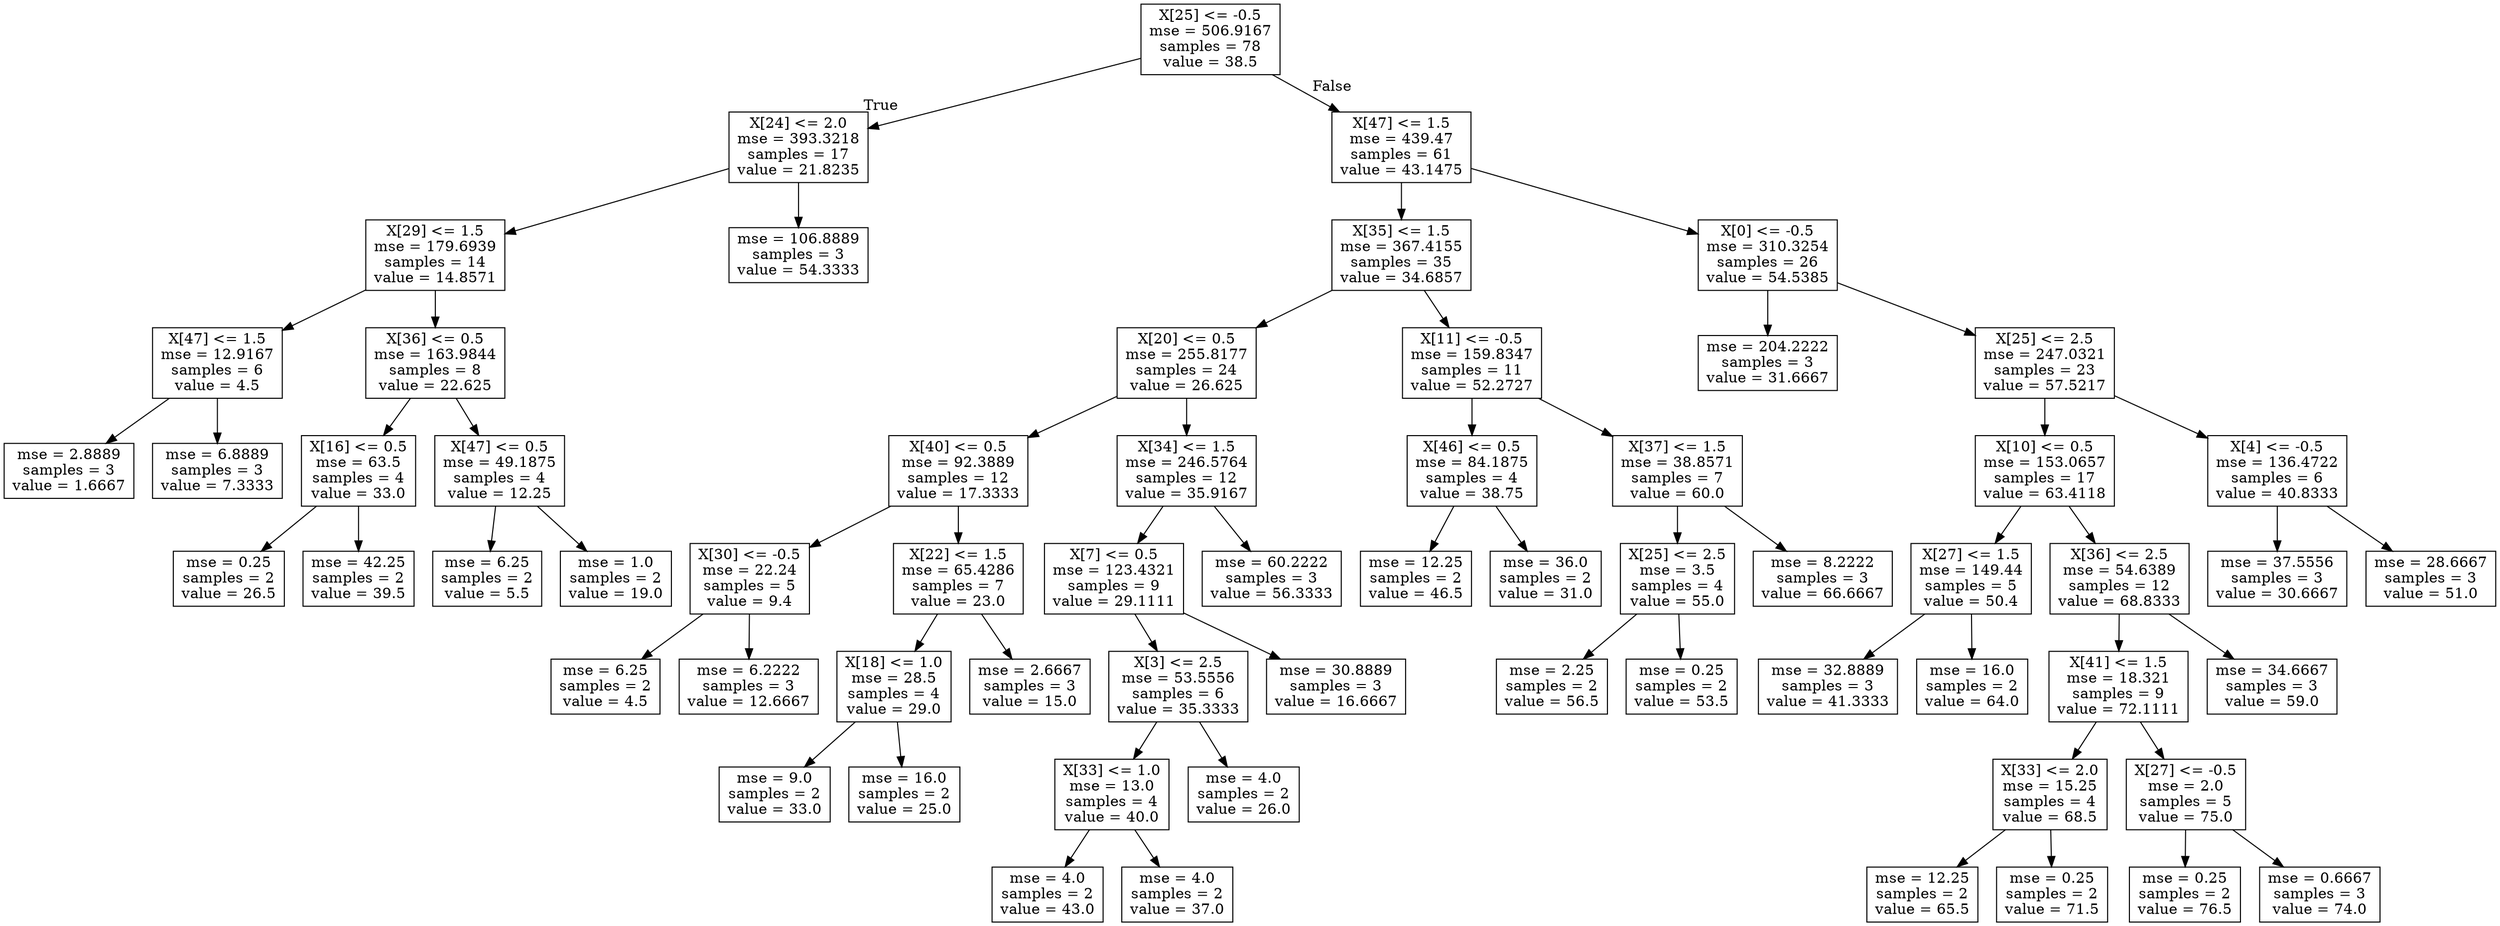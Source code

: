 digraph Tree {
node [shape=box] ;
0 [label="X[25] <= -0.5\nmse = 506.9167\nsamples = 78\nvalue = 38.5"] ;
1 [label="X[24] <= 2.0\nmse = 393.3218\nsamples = 17\nvalue = 21.8235"] ;
0 -> 1 [labeldistance=2.5, labelangle=45, headlabel="True"] ;
2 [label="X[29] <= 1.5\nmse = 179.6939\nsamples = 14\nvalue = 14.8571"] ;
1 -> 2 ;
3 [label="X[47] <= 1.5\nmse = 12.9167\nsamples = 6\nvalue = 4.5"] ;
2 -> 3 ;
4 [label="mse = 2.8889\nsamples = 3\nvalue = 1.6667"] ;
3 -> 4 ;
5 [label="mse = 6.8889\nsamples = 3\nvalue = 7.3333"] ;
3 -> 5 ;
6 [label="X[36] <= 0.5\nmse = 163.9844\nsamples = 8\nvalue = 22.625"] ;
2 -> 6 ;
7 [label="X[16] <= 0.5\nmse = 63.5\nsamples = 4\nvalue = 33.0"] ;
6 -> 7 ;
8 [label="mse = 0.25\nsamples = 2\nvalue = 26.5"] ;
7 -> 8 ;
9 [label="mse = 42.25\nsamples = 2\nvalue = 39.5"] ;
7 -> 9 ;
10 [label="X[47] <= 0.5\nmse = 49.1875\nsamples = 4\nvalue = 12.25"] ;
6 -> 10 ;
11 [label="mse = 6.25\nsamples = 2\nvalue = 5.5"] ;
10 -> 11 ;
12 [label="mse = 1.0\nsamples = 2\nvalue = 19.0"] ;
10 -> 12 ;
13 [label="mse = 106.8889\nsamples = 3\nvalue = 54.3333"] ;
1 -> 13 ;
14 [label="X[47] <= 1.5\nmse = 439.47\nsamples = 61\nvalue = 43.1475"] ;
0 -> 14 [labeldistance=2.5, labelangle=-45, headlabel="False"] ;
15 [label="X[35] <= 1.5\nmse = 367.4155\nsamples = 35\nvalue = 34.6857"] ;
14 -> 15 ;
16 [label="X[20] <= 0.5\nmse = 255.8177\nsamples = 24\nvalue = 26.625"] ;
15 -> 16 ;
17 [label="X[40] <= 0.5\nmse = 92.3889\nsamples = 12\nvalue = 17.3333"] ;
16 -> 17 ;
18 [label="X[30] <= -0.5\nmse = 22.24\nsamples = 5\nvalue = 9.4"] ;
17 -> 18 ;
19 [label="mse = 6.25\nsamples = 2\nvalue = 4.5"] ;
18 -> 19 ;
20 [label="mse = 6.2222\nsamples = 3\nvalue = 12.6667"] ;
18 -> 20 ;
21 [label="X[22] <= 1.5\nmse = 65.4286\nsamples = 7\nvalue = 23.0"] ;
17 -> 21 ;
22 [label="X[18] <= 1.0\nmse = 28.5\nsamples = 4\nvalue = 29.0"] ;
21 -> 22 ;
23 [label="mse = 9.0\nsamples = 2\nvalue = 33.0"] ;
22 -> 23 ;
24 [label="mse = 16.0\nsamples = 2\nvalue = 25.0"] ;
22 -> 24 ;
25 [label="mse = 2.6667\nsamples = 3\nvalue = 15.0"] ;
21 -> 25 ;
26 [label="X[34] <= 1.5\nmse = 246.5764\nsamples = 12\nvalue = 35.9167"] ;
16 -> 26 ;
27 [label="X[7] <= 0.5\nmse = 123.4321\nsamples = 9\nvalue = 29.1111"] ;
26 -> 27 ;
28 [label="X[3] <= 2.5\nmse = 53.5556\nsamples = 6\nvalue = 35.3333"] ;
27 -> 28 ;
29 [label="X[33] <= 1.0\nmse = 13.0\nsamples = 4\nvalue = 40.0"] ;
28 -> 29 ;
30 [label="mse = 4.0\nsamples = 2\nvalue = 43.0"] ;
29 -> 30 ;
31 [label="mse = 4.0\nsamples = 2\nvalue = 37.0"] ;
29 -> 31 ;
32 [label="mse = 4.0\nsamples = 2\nvalue = 26.0"] ;
28 -> 32 ;
33 [label="mse = 30.8889\nsamples = 3\nvalue = 16.6667"] ;
27 -> 33 ;
34 [label="mse = 60.2222\nsamples = 3\nvalue = 56.3333"] ;
26 -> 34 ;
35 [label="X[11] <= -0.5\nmse = 159.8347\nsamples = 11\nvalue = 52.2727"] ;
15 -> 35 ;
36 [label="X[46] <= 0.5\nmse = 84.1875\nsamples = 4\nvalue = 38.75"] ;
35 -> 36 ;
37 [label="mse = 12.25\nsamples = 2\nvalue = 46.5"] ;
36 -> 37 ;
38 [label="mse = 36.0\nsamples = 2\nvalue = 31.0"] ;
36 -> 38 ;
39 [label="X[37] <= 1.5\nmse = 38.8571\nsamples = 7\nvalue = 60.0"] ;
35 -> 39 ;
40 [label="X[25] <= 2.5\nmse = 3.5\nsamples = 4\nvalue = 55.0"] ;
39 -> 40 ;
41 [label="mse = 2.25\nsamples = 2\nvalue = 56.5"] ;
40 -> 41 ;
42 [label="mse = 0.25\nsamples = 2\nvalue = 53.5"] ;
40 -> 42 ;
43 [label="mse = 8.2222\nsamples = 3\nvalue = 66.6667"] ;
39 -> 43 ;
44 [label="X[0] <= -0.5\nmse = 310.3254\nsamples = 26\nvalue = 54.5385"] ;
14 -> 44 ;
45 [label="mse = 204.2222\nsamples = 3\nvalue = 31.6667"] ;
44 -> 45 ;
46 [label="X[25] <= 2.5\nmse = 247.0321\nsamples = 23\nvalue = 57.5217"] ;
44 -> 46 ;
47 [label="X[10] <= 0.5\nmse = 153.0657\nsamples = 17\nvalue = 63.4118"] ;
46 -> 47 ;
48 [label="X[27] <= 1.5\nmse = 149.44\nsamples = 5\nvalue = 50.4"] ;
47 -> 48 ;
49 [label="mse = 32.8889\nsamples = 3\nvalue = 41.3333"] ;
48 -> 49 ;
50 [label="mse = 16.0\nsamples = 2\nvalue = 64.0"] ;
48 -> 50 ;
51 [label="X[36] <= 2.5\nmse = 54.6389\nsamples = 12\nvalue = 68.8333"] ;
47 -> 51 ;
52 [label="X[41] <= 1.5\nmse = 18.321\nsamples = 9\nvalue = 72.1111"] ;
51 -> 52 ;
53 [label="X[33] <= 2.0\nmse = 15.25\nsamples = 4\nvalue = 68.5"] ;
52 -> 53 ;
54 [label="mse = 12.25\nsamples = 2\nvalue = 65.5"] ;
53 -> 54 ;
55 [label="mse = 0.25\nsamples = 2\nvalue = 71.5"] ;
53 -> 55 ;
56 [label="X[27] <= -0.5\nmse = 2.0\nsamples = 5\nvalue = 75.0"] ;
52 -> 56 ;
57 [label="mse = 0.25\nsamples = 2\nvalue = 76.5"] ;
56 -> 57 ;
58 [label="mse = 0.6667\nsamples = 3\nvalue = 74.0"] ;
56 -> 58 ;
59 [label="mse = 34.6667\nsamples = 3\nvalue = 59.0"] ;
51 -> 59 ;
60 [label="X[4] <= -0.5\nmse = 136.4722\nsamples = 6\nvalue = 40.8333"] ;
46 -> 60 ;
61 [label="mse = 37.5556\nsamples = 3\nvalue = 30.6667"] ;
60 -> 61 ;
62 [label="mse = 28.6667\nsamples = 3\nvalue = 51.0"] ;
60 -> 62 ;
}